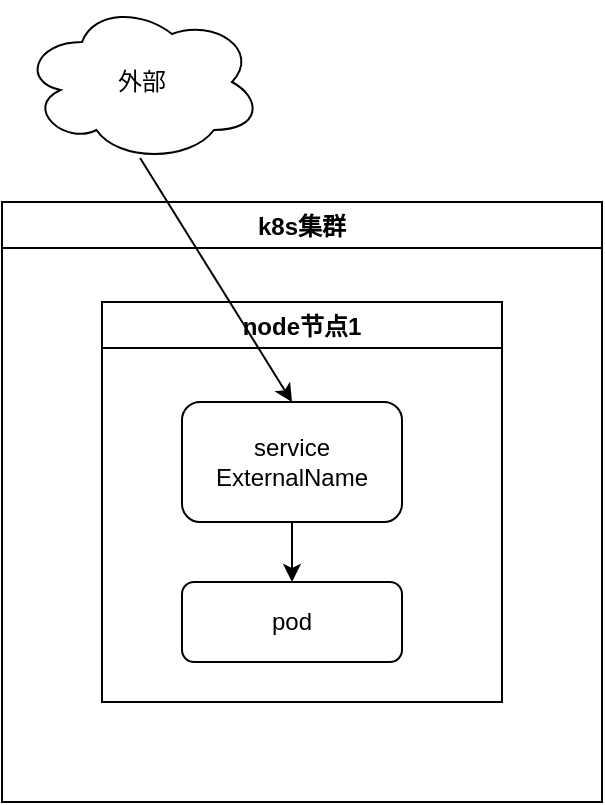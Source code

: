 <mxfile version="17.4.5" type="device"><diagram id="P1QXKRTN9RxtrCcyBN1T" name="Page-1"><mxGraphModel dx="946" dy="468" grid="1" gridSize="10" guides="1" tooltips="1" connect="1" arrows="1" fold="1" page="1" pageScale="1" pageWidth="1654" pageHeight="2336" math="0" shadow="0"><root><mxCell id="0"/><mxCell id="1" parent="0"/><mxCell id="3_oE61js7KWHcmw-PhqP-1" value="k8s集群" style="swimlane;" vertex="1" parent="1"><mxGeometry x="220" y="340" width="300" height="300" as="geometry"/></mxCell><mxCell id="3_oE61js7KWHcmw-PhqP-2" value="node节点1" style="swimlane;" vertex="1" parent="1"><mxGeometry x="270" y="390" width="200" height="200" as="geometry"/></mxCell><mxCell id="3_oE61js7KWHcmw-PhqP-3" value="pod" style="rounded=1;whiteSpace=wrap;html=1;" vertex="1" parent="3_oE61js7KWHcmw-PhqP-2"><mxGeometry x="40" y="140" width="110" height="40" as="geometry"/></mxCell><mxCell id="3_oE61js7KWHcmw-PhqP-9" value="service&lt;br&gt;ExternalName" style="rounded=1;whiteSpace=wrap;html=1;" vertex="1" parent="3_oE61js7KWHcmw-PhqP-2"><mxGeometry x="40" y="50" width="110" height="60" as="geometry"/></mxCell><mxCell id="3_oE61js7KWHcmw-PhqP-10" value="" style="endArrow=classic;html=1;rounded=0;entryX=0.5;entryY=0;entryDx=0;entryDy=0;" edge="1" parent="3_oE61js7KWHcmw-PhqP-2" target="3_oE61js7KWHcmw-PhqP-3"><mxGeometry width="50" height="50" relative="1" as="geometry"><mxPoint x="95" y="110" as="sourcePoint"/><mxPoint x="150" y="240" as="targetPoint"/></mxGeometry></mxCell><mxCell id="3_oE61js7KWHcmw-PhqP-19" value="外部" style="ellipse;shape=cloud;whiteSpace=wrap;html=1;" vertex="1" parent="1"><mxGeometry x="230" y="240" width="120" height="80" as="geometry"/></mxCell><mxCell id="3_oE61js7KWHcmw-PhqP-20" value="" style="endArrow=classic;html=1;rounded=0;exitX=0.492;exitY=0.975;exitDx=0;exitDy=0;exitPerimeter=0;entryX=0.5;entryY=0;entryDx=0;entryDy=0;" edge="1" parent="1" source="3_oE61js7KWHcmw-PhqP-19" target="3_oE61js7KWHcmw-PhqP-9"><mxGeometry width="50" height="50" relative="1" as="geometry"><mxPoint x="520" y="470" as="sourcePoint"/><mxPoint x="570" y="420" as="targetPoint"/></mxGeometry></mxCell></root></mxGraphModel></diagram></mxfile>